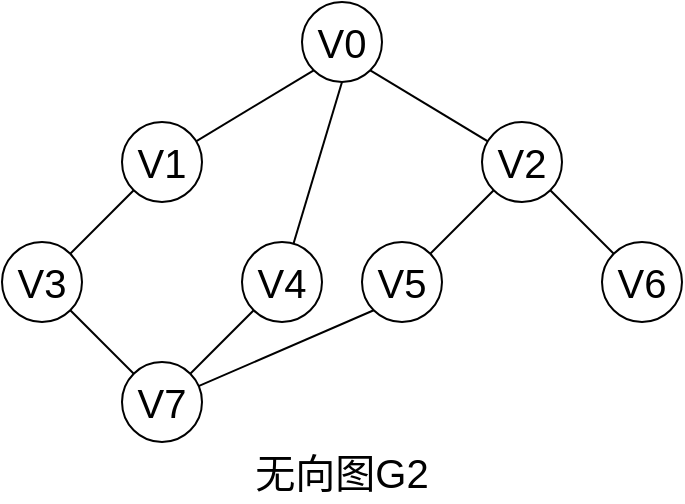 <mxfile version="15.4.0" type="device"><diagram id="DfWgN0KtiogygrcF0eBX" name="第 1 页"><mxGraphModel dx="1024" dy="584" grid="1" gridSize="10" guides="1" tooltips="1" connect="1" arrows="1" fold="1" page="1" pageScale="1" pageWidth="827" pageHeight="1169" math="0" shadow="0"><root><mxCell id="0"/><mxCell id="1" parent="0"/><mxCell id="2xjBAsXYH9l8iYL_2Ivp-15" style="edgeStyle=none;rounded=0;orthogonalLoop=1;jettySize=auto;html=1;exitX=0;exitY=1;exitDx=0;exitDy=0;fontSize=20;entryX=0.5;entryY=0.5;entryDx=0;entryDy=0;entryPerimeter=0;" parent="1" source="2xjBAsXYH9l8iYL_2Ivp-17" target="2xjBAsXYH9l8iYL_2Ivp-6" edge="1"><mxGeometry relative="1" as="geometry"/></mxCell><mxCell id="2xjBAsXYH9l8iYL_2Ivp-16" style="edgeStyle=none;rounded=0;orthogonalLoop=1;jettySize=auto;html=1;exitX=1;exitY=1;exitDx=0;exitDy=0;fontSize=20;entryX=0.5;entryY=0.5;entryDx=0;entryDy=0;entryPerimeter=0;" parent="1" source="2xjBAsXYH9l8iYL_2Ivp-17" target="2xjBAsXYH9l8iYL_2Ivp-4" edge="1"><mxGeometry relative="1" as="geometry"/></mxCell><mxCell id="2xjBAsXYH9l8iYL_2Ivp-12" style="edgeStyle=none;rounded=0;orthogonalLoop=1;jettySize=auto;html=1;exitX=0;exitY=1;exitDx=0;exitDy=0;fontSize=20;entryX=0.5;entryY=0.5;entryDx=0;entryDy=0;entryPerimeter=0;" parent="1" source="2xjBAsXYH9l8iYL_2Ivp-14" target="2xjBAsXYH9l8iYL_2Ivp-8" edge="1"><mxGeometry relative="1" as="geometry"/></mxCell><mxCell id="2xjBAsXYH9l8iYL_2Ivp-1" style="edgeStyle=none;rounded=0;orthogonalLoop=1;jettySize=auto;html=1;exitX=0;exitY=1;exitDx=0;exitDy=0;fontSize=20;entryX=0.5;entryY=0.5;entryDx=0;entryDy=0;entryPerimeter=0;" parent="1" source="2xjBAsXYH9l8iYL_2Ivp-3" target="2xjBAsXYH9l8iYL_2Ivp-14" edge="1"><mxGeometry relative="1" as="geometry"/></mxCell><mxCell id="2xjBAsXYH9l8iYL_2Ivp-2" style="edgeStyle=none;rounded=0;orthogonalLoop=1;jettySize=auto;html=1;exitX=1;exitY=1;exitDx=0;exitDy=0;entryX=0.5;entryY=0.5;entryDx=0;entryDy=0;fontSize=20;entryPerimeter=0;" parent="1" source="2xjBAsXYH9l8iYL_2Ivp-3" target="2xjBAsXYH9l8iYL_2Ivp-17" edge="1"><mxGeometry relative="1" as="geometry"/></mxCell><mxCell id="2xjBAsXYH9l8iYL_2Ivp-19" style="edgeStyle=none;rounded=0;orthogonalLoop=1;jettySize=auto;html=1;exitX=0.5;exitY=1;exitDx=0;exitDy=0;entryX=0.5;entryY=0.5;entryDx=0;entryDy=0;entryPerimeter=0;" parent="1" source="2xjBAsXYH9l8iYL_2Ivp-3" target="2xjBAsXYH9l8iYL_2Ivp-9" edge="1"><mxGeometry relative="1" as="geometry"/></mxCell><mxCell id="2xjBAsXYH9l8iYL_2Ivp-3" value="V0" style="ellipse;whiteSpace=wrap;html=1;aspect=fixed;fontSize=20;" parent="1" vertex="1"><mxGeometry x="390" y="200" width="40" height="40" as="geometry"/></mxCell><mxCell id="2xjBAsXYH9l8iYL_2Ivp-4" value="V6" style="ellipse;whiteSpace=wrap;html=1;aspect=fixed;fontSize=20;" parent="1" vertex="1"><mxGeometry x="540" y="320" width="40" height="40" as="geometry"/></mxCell><mxCell id="2xjBAsXYH9l8iYL_2Ivp-20" style="edgeStyle=none;rounded=0;orthogonalLoop=1;jettySize=auto;html=1;exitX=0;exitY=1;exitDx=0;exitDy=0;entryX=0.5;entryY=0.5;entryDx=0;entryDy=0;entryPerimeter=0;" parent="1" source="2xjBAsXYH9l8iYL_2Ivp-6" target="2xjBAsXYH9l8iYL_2Ivp-11" edge="1"><mxGeometry relative="1" as="geometry"/></mxCell><mxCell id="2xjBAsXYH9l8iYL_2Ivp-6" value="V5" style="ellipse;whiteSpace=wrap;html=1;aspect=fixed;fontSize=20;" parent="1" vertex="1"><mxGeometry x="420" y="320" width="40" height="40" as="geometry"/></mxCell><mxCell id="2xjBAsXYH9l8iYL_2Ivp-7" style="edgeStyle=none;rounded=0;orthogonalLoop=1;jettySize=auto;html=1;exitX=1;exitY=1;exitDx=0;exitDy=0;entryX=0.5;entryY=0.5;entryDx=0;entryDy=0;fontSize=20;entryPerimeter=0;" parent="1" source="2xjBAsXYH9l8iYL_2Ivp-8" target="2xjBAsXYH9l8iYL_2Ivp-11" edge="1"><mxGeometry relative="1" as="geometry"/></mxCell><mxCell id="2xjBAsXYH9l8iYL_2Ivp-8" value="V3" style="ellipse;whiteSpace=wrap;html=1;aspect=fixed;fontSize=20;" parent="1" vertex="1"><mxGeometry x="240" y="320" width="40" height="40" as="geometry"/></mxCell><mxCell id="2xjBAsXYH9l8iYL_2Ivp-18" style="rounded=0;orthogonalLoop=1;jettySize=auto;html=1;exitX=0;exitY=1;exitDx=0;exitDy=0;entryX=0.5;entryY=0.5;entryDx=0;entryDy=0;entryPerimeter=0;" parent="1" source="2xjBAsXYH9l8iYL_2Ivp-9" target="2xjBAsXYH9l8iYL_2Ivp-11" edge="1"><mxGeometry relative="1" as="geometry"/></mxCell><mxCell id="2xjBAsXYH9l8iYL_2Ivp-9" value="V4" style="ellipse;whiteSpace=wrap;html=1;aspect=fixed;fontSize=20;" parent="1" vertex="1"><mxGeometry x="360" y="320" width="40" height="40" as="geometry"/></mxCell><mxCell id="2xjBAsXYH9l8iYL_2Ivp-11" value="V7" style="ellipse;whiteSpace=wrap;html=1;aspect=fixed;fontSize=20;" parent="1" vertex="1"><mxGeometry x="300" y="380" width="40" height="40" as="geometry"/></mxCell><mxCell id="2xjBAsXYH9l8iYL_2Ivp-14" value="V1" style="ellipse;whiteSpace=wrap;html=1;aspect=fixed;fontSize=20;" parent="1" vertex="1"><mxGeometry x="300" y="260" width="40" height="40" as="geometry"/></mxCell><mxCell id="2xjBAsXYH9l8iYL_2Ivp-17" value="V2" style="ellipse;whiteSpace=wrap;html=1;aspect=fixed;fontSize=20;" parent="1" vertex="1"><mxGeometry x="480" y="260" width="40" height="40" as="geometry"/></mxCell><mxCell id="35iya45sGwemeuHyqL1n-1" value="无向图G2" style="text;html=1;strokeColor=none;fillColor=none;align=center;verticalAlign=middle;whiteSpace=wrap;rounded=0;fontSize=20;" vertex="1" parent="1"><mxGeometry x="240" y="420" width="340" height="30" as="geometry"/></mxCell></root></mxGraphModel></diagram></mxfile>